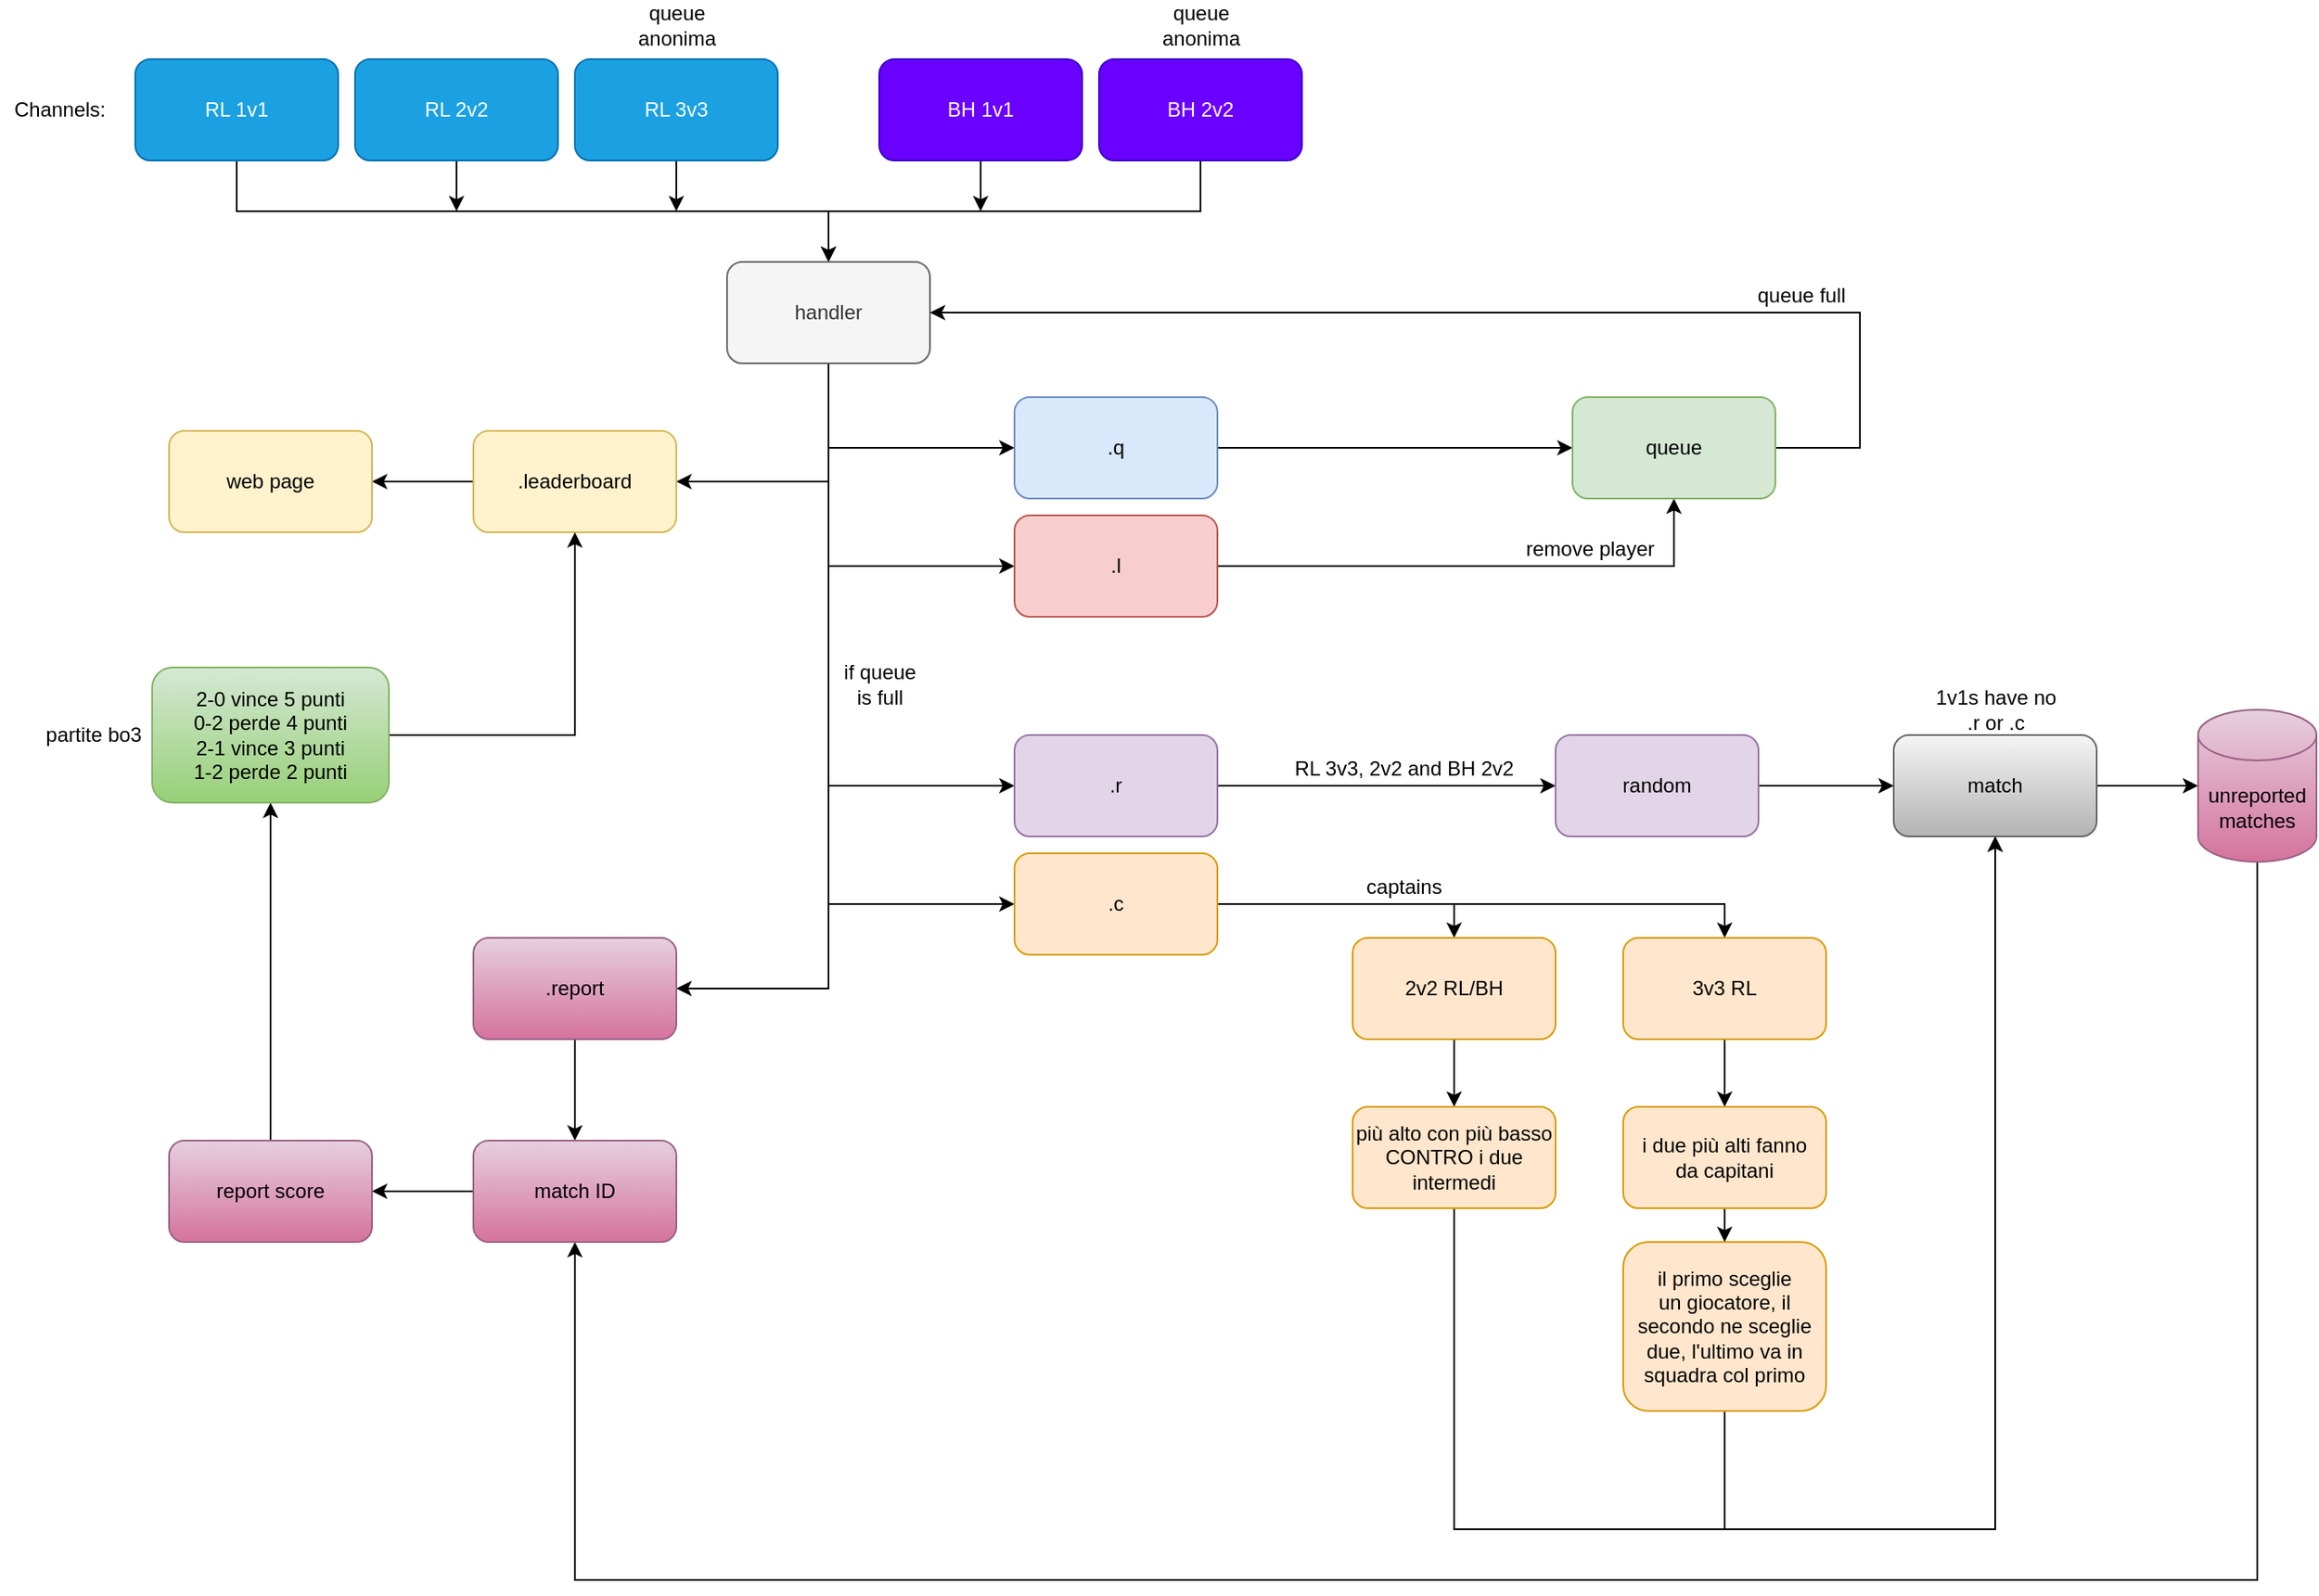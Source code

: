 <mxfile version="14.6.6" type="github">
  <diagram name="Page-1" id="74e2e168-ea6b-b213-b513-2b3c1d86103e">
    <mxGraphModel dx="1673" dy="931" grid="1" gridSize="10" guides="1" tooltips="1" connect="1" arrows="1" fold="1" page="1" pageScale="1" pageWidth="1100" pageHeight="850" background="#ffffff" math="0" shadow="0">
      <root>
        <mxCell id="0" />
        <mxCell id="1" parent="0" />
        <mxCell id="8cmocBh_tz2zIx4O_VqB-15" style="edgeStyle=orthogonalEdgeStyle;rounded=0;orthogonalLoop=1;jettySize=auto;html=1;" parent="1" source="8cmocBh_tz2zIx4O_VqB-8" edge="1">
          <mxGeometry relative="1" as="geometry">
            <mxPoint x="270" y="130" as="targetPoint" />
          </mxGeometry>
        </mxCell>
        <mxCell id="8cmocBh_tz2zIx4O_VqB-8" value="RL 2v2" style="rounded=1;whiteSpace=wrap;html=1;fillColor=#1ba1e2;strokeColor=#006EAF;fontColor=#ffffff;" parent="1" vertex="1">
          <mxGeometry x="210" y="40" width="120" height="60" as="geometry" />
        </mxCell>
        <mxCell id="8cmocBh_tz2zIx4O_VqB-14" style="edgeStyle=orthogonalEdgeStyle;rounded=0;orthogonalLoop=1;jettySize=auto;html=1;exitX=0.5;exitY=1;exitDx=0;exitDy=0;entryX=0.5;entryY=0;entryDx=0;entryDy=0;" parent="1" source="8cmocBh_tz2zIx4O_VqB-9" target="8cmocBh_tz2zIx4O_VqB-13" edge="1">
          <mxGeometry relative="1" as="geometry" />
        </mxCell>
        <mxCell id="8cmocBh_tz2zIx4O_VqB-9" value="RL 1v1" style="rounded=1;whiteSpace=wrap;html=1;fillColor=#1ba1e2;strokeColor=#006EAF;fontColor=#ffffff;" parent="1" vertex="1">
          <mxGeometry x="80" y="40" width="120" height="60" as="geometry" />
        </mxCell>
        <mxCell id="8cmocBh_tz2zIx4O_VqB-16" style="edgeStyle=orthogonalEdgeStyle;rounded=0;orthogonalLoop=1;jettySize=auto;html=1;" parent="1" source="8cmocBh_tz2zIx4O_VqB-10" edge="1">
          <mxGeometry relative="1" as="geometry">
            <mxPoint x="400" y="130" as="targetPoint" />
          </mxGeometry>
        </mxCell>
        <mxCell id="8cmocBh_tz2zIx4O_VqB-10" value="RL 3v3" style="rounded=1;whiteSpace=wrap;html=1;fillColor=#1ba1e2;strokeColor=#006EAF;fontColor=#ffffff;" parent="1" vertex="1">
          <mxGeometry x="340" y="40" width="120" height="60" as="geometry" />
        </mxCell>
        <mxCell id="8cmocBh_tz2zIx4O_VqB-17" style="edgeStyle=orthogonalEdgeStyle;rounded=0;orthogonalLoop=1;jettySize=auto;html=1;entryX=0.5;entryY=0;entryDx=0;entryDy=0;" parent="1" source="8cmocBh_tz2zIx4O_VqB-11" target="8cmocBh_tz2zIx4O_VqB-13" edge="1">
          <mxGeometry relative="1" as="geometry">
            <Array as="points">
              <mxPoint x="710" y="130" />
              <mxPoint x="490" y="130" />
            </Array>
          </mxGeometry>
        </mxCell>
        <mxCell id="8cmocBh_tz2zIx4O_VqB-11" value="BH 2v2" style="rounded=1;whiteSpace=wrap;html=1;fillColor=#6a00ff;strokeColor=#3700CC;fontColor=#ffffff;" parent="1" vertex="1">
          <mxGeometry x="650" y="40" width="120" height="60" as="geometry" />
        </mxCell>
        <mxCell id="8cmocBh_tz2zIx4O_VqB-18" style="edgeStyle=orthogonalEdgeStyle;rounded=0;orthogonalLoop=1;jettySize=auto;html=1;exitX=0.5;exitY=1;exitDx=0;exitDy=0;" parent="1" source="8cmocBh_tz2zIx4O_VqB-12" edge="1">
          <mxGeometry relative="1" as="geometry">
            <mxPoint x="579.941" y="130" as="targetPoint" />
          </mxGeometry>
        </mxCell>
        <mxCell id="8cmocBh_tz2zIx4O_VqB-12" value="BH 1v1" style="rounded=1;whiteSpace=wrap;html=1;fillColor=#6a00ff;strokeColor=#3700CC;fontColor=#ffffff;" parent="1" vertex="1">
          <mxGeometry x="520" y="40" width="120" height="60" as="geometry" />
        </mxCell>
        <mxCell id="8cmocBh_tz2zIx4O_VqB-29" style="edgeStyle=orthogonalEdgeStyle;rounded=0;orthogonalLoop=1;jettySize=auto;html=1;entryX=0;entryY=0.5;entryDx=0;entryDy=0;" parent="1" source="8cmocBh_tz2zIx4O_VqB-13" target="8cmocBh_tz2zIx4O_VqB-28" edge="1">
          <mxGeometry relative="1" as="geometry">
            <Array as="points">
              <mxPoint x="490" y="270" />
            </Array>
          </mxGeometry>
        </mxCell>
        <mxCell id="8cmocBh_tz2zIx4O_VqB-30" style="edgeStyle=orthogonalEdgeStyle;rounded=0;orthogonalLoop=1;jettySize=auto;html=1;entryX=0;entryY=0.5;entryDx=0;entryDy=0;" parent="1" source="8cmocBh_tz2zIx4O_VqB-13" target="8cmocBh_tz2zIx4O_VqB-27" edge="1">
          <mxGeometry relative="1" as="geometry">
            <Array as="points">
              <mxPoint x="490" y="340" />
            </Array>
          </mxGeometry>
        </mxCell>
        <mxCell id="8cmocBh_tz2zIx4O_VqB-34" style="edgeStyle=orthogonalEdgeStyle;rounded=0;orthogonalLoop=1;jettySize=auto;html=1;entryX=0;entryY=0.5;entryDx=0;entryDy=0;" parent="1" source="8cmocBh_tz2zIx4O_VqB-13" target="8cmocBh_tz2zIx4O_VqB-31" edge="1">
          <mxGeometry relative="1" as="geometry">
            <Array as="points">
              <mxPoint x="490" y="470" />
            </Array>
          </mxGeometry>
        </mxCell>
        <mxCell id="8cmocBh_tz2zIx4O_VqB-35" style="edgeStyle=orthogonalEdgeStyle;rounded=0;orthogonalLoop=1;jettySize=auto;html=1;entryX=0;entryY=0.5;entryDx=0;entryDy=0;" parent="1" source="8cmocBh_tz2zIx4O_VqB-13" target="8cmocBh_tz2zIx4O_VqB-32" edge="1">
          <mxGeometry relative="1" as="geometry">
            <Array as="points">
              <mxPoint x="490" y="540" />
            </Array>
          </mxGeometry>
        </mxCell>
        <mxCell id="jcIVMBSzTQ7BDgqYADxv-37" style="edgeStyle=orthogonalEdgeStyle;rounded=0;orthogonalLoop=1;jettySize=auto;html=1;entryX=1;entryY=0.5;entryDx=0;entryDy=0;" edge="1" parent="1" source="8cmocBh_tz2zIx4O_VqB-13" target="8cmocBh_tz2zIx4O_VqB-33">
          <mxGeometry relative="1" as="geometry">
            <Array as="points">
              <mxPoint x="490" y="290" />
            </Array>
          </mxGeometry>
        </mxCell>
        <mxCell id="jcIVMBSzTQ7BDgqYADxv-42" style="edgeStyle=orthogonalEdgeStyle;rounded=0;orthogonalLoop=1;jettySize=auto;html=1;entryX=1;entryY=0.5;entryDx=0;entryDy=0;" edge="1" parent="1" source="8cmocBh_tz2zIx4O_VqB-13" target="jcIVMBSzTQ7BDgqYADxv-41">
          <mxGeometry relative="1" as="geometry">
            <Array as="points">
              <mxPoint x="490" y="590" />
            </Array>
          </mxGeometry>
        </mxCell>
        <mxCell id="8cmocBh_tz2zIx4O_VqB-13" value="handler" style="rounded=1;whiteSpace=wrap;html=1;fillColor=#f5f5f5;strokeColor=#666666;fontColor=#333333;" parent="1" vertex="1">
          <mxGeometry x="430" y="160" width="120" height="60" as="geometry" />
        </mxCell>
        <mxCell id="8cmocBh_tz2zIx4O_VqB-19" value="&lt;div&gt;Channels:&lt;/div&gt;" style="text;html=1;align=center;verticalAlign=middle;resizable=0;points=[];autosize=1;strokeColor=none;" parent="1" vertex="1">
          <mxGeometry y="60" width="70" height="20" as="geometry" />
        </mxCell>
        <mxCell id="8cmocBh_tz2zIx4O_VqB-24" value="queue&lt;div&gt;anonima&lt;/div&gt;" style="text;html=1;align=center;verticalAlign=middle;resizable=0;points=[];autosize=1;strokeColor=none;" parent="1" vertex="1">
          <mxGeometry x="370" y="5" width="60" height="30" as="geometry" />
        </mxCell>
        <mxCell id="8cmocBh_tz2zIx4O_VqB-26" value="queue&lt;div&gt;anonima&lt;/div&gt;" style="text;html=1;align=center;verticalAlign=middle;resizable=0;points=[];autosize=1;strokeColor=none;" parent="1" vertex="1">
          <mxGeometry x="680" y="5" width="60" height="30" as="geometry" />
        </mxCell>
        <mxCell id="jcIVMBSzTQ7BDgqYADxv-8" style="edgeStyle=orthogonalEdgeStyle;rounded=0;orthogonalLoop=1;jettySize=auto;html=1;entryX=0.5;entryY=1;entryDx=0;entryDy=0;" edge="1" parent="1" source="8cmocBh_tz2zIx4O_VqB-27" target="jcIVMBSzTQ7BDgqYADxv-3">
          <mxGeometry relative="1" as="geometry" />
        </mxCell>
        <mxCell id="8cmocBh_tz2zIx4O_VqB-27" value=".l" style="rounded=1;whiteSpace=wrap;html=1;fillColor=#f8cecc;strokeColor=#b85450;" parent="1" vertex="1">
          <mxGeometry x="600" y="310" width="120" height="60" as="geometry" />
        </mxCell>
        <mxCell id="jcIVMBSzTQ7BDgqYADxv-4" style="edgeStyle=orthogonalEdgeStyle;rounded=0;orthogonalLoop=1;jettySize=auto;html=1;entryX=0;entryY=0.5;entryDx=0;entryDy=0;" edge="1" parent="1" source="8cmocBh_tz2zIx4O_VqB-28" target="jcIVMBSzTQ7BDgqYADxv-3">
          <mxGeometry relative="1" as="geometry" />
        </mxCell>
        <mxCell id="8cmocBh_tz2zIx4O_VqB-28" value=".q" style="rounded=1;whiteSpace=wrap;html=1;fillColor=#dae8fc;strokeColor=#6c8ebf;" parent="1" vertex="1">
          <mxGeometry x="600" y="240" width="120" height="60" as="geometry" />
        </mxCell>
        <mxCell id="jcIVMBSzTQ7BDgqYADxv-34" style="edgeStyle=orthogonalEdgeStyle;rounded=0;orthogonalLoop=1;jettySize=auto;html=1;entryX=0;entryY=0.5;entryDx=0;entryDy=0;" edge="1" parent="1" source="8cmocBh_tz2zIx4O_VqB-31" target="jcIVMBSzTQ7BDgqYADxv-33">
          <mxGeometry relative="1" as="geometry" />
        </mxCell>
        <mxCell id="8cmocBh_tz2zIx4O_VqB-31" value=".r" style="rounded=1;whiteSpace=wrap;html=1;fillColor=#e1d5e7;strokeColor=#9673a6;" parent="1" vertex="1">
          <mxGeometry x="600" y="440" width="120" height="60" as="geometry" />
        </mxCell>
        <mxCell id="jcIVMBSzTQ7BDgqYADxv-21" style="edgeStyle=orthogonalEdgeStyle;rounded=0;orthogonalLoop=1;jettySize=auto;html=1;entryX=0.5;entryY=0;entryDx=0;entryDy=0;" edge="1" parent="1" source="8cmocBh_tz2zIx4O_VqB-32" target="jcIVMBSzTQ7BDgqYADxv-19">
          <mxGeometry relative="1" as="geometry" />
        </mxCell>
        <mxCell id="jcIVMBSzTQ7BDgqYADxv-22" style="edgeStyle=orthogonalEdgeStyle;rounded=0;orthogonalLoop=1;jettySize=auto;html=1;entryX=0.5;entryY=0;entryDx=0;entryDy=0;" edge="1" parent="1" source="8cmocBh_tz2zIx4O_VqB-32" target="jcIVMBSzTQ7BDgqYADxv-20">
          <mxGeometry relative="1" as="geometry" />
        </mxCell>
        <mxCell id="8cmocBh_tz2zIx4O_VqB-32" value=".c" style="rounded=1;whiteSpace=wrap;html=1;fillColor=#ffe6cc;strokeColor=#d79b00;" parent="1" vertex="1">
          <mxGeometry x="600" y="510" width="120" height="60" as="geometry" />
        </mxCell>
        <mxCell id="jcIVMBSzTQ7BDgqYADxv-18" style="edgeStyle=orthogonalEdgeStyle;rounded=0;orthogonalLoop=1;jettySize=auto;html=1;entryX=1;entryY=0.5;entryDx=0;entryDy=0;" edge="1" parent="1" source="8cmocBh_tz2zIx4O_VqB-33" target="jcIVMBSzTQ7BDgqYADxv-17">
          <mxGeometry relative="1" as="geometry" />
        </mxCell>
        <mxCell id="8cmocBh_tz2zIx4O_VqB-33" value=".leaderboard" style="rounded=1;whiteSpace=wrap;html=1;fillColor=#fff2cc;strokeColor=#d6b656;" parent="1" vertex="1">
          <mxGeometry x="280" y="260" width="120" height="60" as="geometry" />
        </mxCell>
        <mxCell id="jcIVMBSzTQ7BDgqYADxv-52" style="edgeStyle=orthogonalEdgeStyle;rounded=0;orthogonalLoop=1;jettySize=auto;html=1;entryX=1;entryY=0.5;entryDx=0;entryDy=0;" edge="1" parent="1" source="jcIVMBSzTQ7BDgqYADxv-3" target="8cmocBh_tz2zIx4O_VqB-13">
          <mxGeometry relative="1" as="geometry">
            <Array as="points">
              <mxPoint x="1100" y="270" />
              <mxPoint x="1100" y="190" />
            </Array>
          </mxGeometry>
        </mxCell>
        <mxCell id="jcIVMBSzTQ7BDgqYADxv-3" value="queue" style="rounded=1;whiteSpace=wrap;html=1;fillColor=#d5e8d4;strokeColor=#82b366;" vertex="1" parent="1">
          <mxGeometry x="930" y="240" width="120" height="60" as="geometry" />
        </mxCell>
        <mxCell id="jcIVMBSzTQ7BDgqYADxv-39" style="edgeStyle=orthogonalEdgeStyle;rounded=0;orthogonalLoop=1;jettySize=auto;html=1;" edge="1" parent="1" source="jcIVMBSzTQ7BDgqYADxv-5" target="jcIVMBSzTQ7BDgqYADxv-40">
          <mxGeometry relative="1" as="geometry">
            <mxPoint x="1320" y="470" as="targetPoint" />
          </mxGeometry>
        </mxCell>
        <mxCell id="jcIVMBSzTQ7BDgqYADxv-5" value="match" style="rounded=1;whiteSpace=wrap;html=1;gradientColor=#b3b3b3;fillColor=#f5f5f5;strokeColor=#666666;" vertex="1" parent="1">
          <mxGeometry x="1120" y="440" width="120" height="60" as="geometry" />
        </mxCell>
        <mxCell id="jcIVMBSzTQ7BDgqYADxv-7" value="queue full" style="text;html=1;align=center;verticalAlign=middle;resizable=0;points=[];autosize=1;strokeColor=none;" vertex="1" parent="1">
          <mxGeometry x="1030" y="170" width="70" height="20" as="geometry" />
        </mxCell>
        <mxCell id="jcIVMBSzTQ7BDgqYADxv-9" value="&lt;div&gt;remove player&lt;/div&gt;" style="text;html=1;align=center;verticalAlign=middle;resizable=0;points=[];autosize=1;strokeColor=none;" vertex="1" parent="1">
          <mxGeometry x="895" y="320" width="90" height="20" as="geometry" />
        </mxCell>
        <mxCell id="jcIVMBSzTQ7BDgqYADxv-15" value="&lt;div&gt;1v1s have no&lt;/div&gt;&lt;div&gt;.r or .c&lt;/div&gt;" style="text;html=1;align=center;verticalAlign=middle;resizable=0;points=[];autosize=1;strokeColor=none;" vertex="1" parent="1">
          <mxGeometry x="1135" y="410" width="90" height="30" as="geometry" />
        </mxCell>
        <mxCell id="jcIVMBSzTQ7BDgqYADxv-16" value="RL 3v3, 2v2 and BH 2v2" style="text;html=1;align=center;verticalAlign=middle;resizable=0;points=[];autosize=1;strokeColor=none;" vertex="1" parent="1">
          <mxGeometry x="760" y="450" width="140" height="20" as="geometry" />
        </mxCell>
        <mxCell id="jcIVMBSzTQ7BDgqYADxv-17" value="&lt;div&gt;web page&lt;/div&gt;" style="rounded=1;whiteSpace=wrap;html=1;fillColor=#fff2cc;strokeColor=#d6b656;" vertex="1" parent="1">
          <mxGeometry x="100" y="260" width="120" height="60" as="geometry" />
        </mxCell>
        <mxCell id="jcIVMBSzTQ7BDgqYADxv-25" style="edgeStyle=orthogonalEdgeStyle;rounded=0;orthogonalLoop=1;jettySize=auto;html=1;entryX=0.5;entryY=0;entryDx=0;entryDy=0;" edge="1" parent="1" source="jcIVMBSzTQ7BDgqYADxv-19" target="jcIVMBSzTQ7BDgqYADxv-24">
          <mxGeometry relative="1" as="geometry" />
        </mxCell>
        <mxCell id="jcIVMBSzTQ7BDgqYADxv-19" value="2v2 RL/BH" style="rounded=1;whiteSpace=wrap;html=1;fillColor=#ffe6cc;strokeColor=#d79b00;" vertex="1" parent="1">
          <mxGeometry x="800" y="560" width="120" height="60" as="geometry" />
        </mxCell>
        <mxCell id="jcIVMBSzTQ7BDgqYADxv-27" style="edgeStyle=orthogonalEdgeStyle;rounded=0;orthogonalLoop=1;jettySize=auto;html=1;entryX=0.5;entryY=0;entryDx=0;entryDy=0;" edge="1" parent="1" source="jcIVMBSzTQ7BDgqYADxv-20" target="jcIVMBSzTQ7BDgqYADxv-26">
          <mxGeometry relative="1" as="geometry" />
        </mxCell>
        <mxCell id="jcIVMBSzTQ7BDgqYADxv-20" value="3v3 RL" style="rounded=1;whiteSpace=wrap;html=1;fillColor=#ffe6cc;strokeColor=#d79b00;" vertex="1" parent="1">
          <mxGeometry x="960" y="560" width="120" height="60" as="geometry" />
        </mxCell>
        <mxCell id="jcIVMBSzTQ7BDgqYADxv-23" value="&lt;div&gt;captains&lt;/div&gt;" style="text;html=1;align=center;verticalAlign=middle;resizable=0;points=[];autosize=1;strokeColor=none;" vertex="1" parent="1">
          <mxGeometry x="800" y="520" width="60" height="20" as="geometry" />
        </mxCell>
        <mxCell id="jcIVMBSzTQ7BDgqYADxv-30" style="edgeStyle=orthogonalEdgeStyle;rounded=0;orthogonalLoop=1;jettySize=auto;html=1;entryX=0.5;entryY=1;entryDx=0;entryDy=0;" edge="1" parent="1" source="jcIVMBSzTQ7BDgqYADxv-24" target="jcIVMBSzTQ7BDgqYADxv-5">
          <mxGeometry relative="1" as="geometry">
            <Array as="points">
              <mxPoint x="860" y="910" />
              <mxPoint x="1180" y="910" />
            </Array>
          </mxGeometry>
        </mxCell>
        <mxCell id="jcIVMBSzTQ7BDgqYADxv-24" value="più alto con più basso CONTRO i due intermedi" style="rounded=1;whiteSpace=wrap;html=1;fillColor=#ffe6cc;strokeColor=#d79b00;" vertex="1" parent="1">
          <mxGeometry x="800" y="660" width="120" height="60" as="geometry" />
        </mxCell>
        <mxCell id="jcIVMBSzTQ7BDgqYADxv-29" style="edgeStyle=orthogonalEdgeStyle;rounded=0;orthogonalLoop=1;jettySize=auto;html=1;" edge="1" parent="1" source="jcIVMBSzTQ7BDgqYADxv-26" target="jcIVMBSzTQ7BDgqYADxv-28">
          <mxGeometry relative="1" as="geometry" />
        </mxCell>
        <mxCell id="jcIVMBSzTQ7BDgqYADxv-26" value="&lt;div&gt;i due più alti fanno&lt;/div&gt;&lt;div&gt; da capitani&lt;/div&gt;" style="rounded=1;whiteSpace=wrap;html=1;fillColor=#ffe6cc;strokeColor=#d79b00;" vertex="1" parent="1">
          <mxGeometry x="960" y="660" width="120" height="60" as="geometry" />
        </mxCell>
        <mxCell id="jcIVMBSzTQ7BDgqYADxv-31" style="edgeStyle=orthogonalEdgeStyle;rounded=0;orthogonalLoop=1;jettySize=auto;html=1;entryX=0.5;entryY=1;entryDx=0;entryDy=0;" edge="1" parent="1" source="jcIVMBSzTQ7BDgqYADxv-28" target="jcIVMBSzTQ7BDgqYADxv-5">
          <mxGeometry relative="1" as="geometry">
            <Array as="points">
              <mxPoint x="1020" y="910" />
              <mxPoint x="1180" y="910" />
            </Array>
          </mxGeometry>
        </mxCell>
        <mxCell id="jcIVMBSzTQ7BDgqYADxv-28" value="&lt;div&gt;il primo sceglie&lt;/div&gt;&lt;div&gt;un giocatore, il secondo ne sceglie due, l&#39;ultimo va in squadra col primo&lt;/div&gt;" style="rounded=1;whiteSpace=wrap;html=1;fillColor=#ffe6cc;strokeColor=#d79b00;" vertex="1" parent="1">
          <mxGeometry x="960" y="740" width="120" height="100" as="geometry" />
        </mxCell>
        <mxCell id="jcIVMBSzTQ7BDgqYADxv-35" style="edgeStyle=orthogonalEdgeStyle;rounded=0;orthogonalLoop=1;jettySize=auto;html=1;entryX=0;entryY=0.5;entryDx=0;entryDy=0;" edge="1" parent="1" source="jcIVMBSzTQ7BDgqYADxv-33" target="jcIVMBSzTQ7BDgqYADxv-5">
          <mxGeometry relative="1" as="geometry" />
        </mxCell>
        <mxCell id="jcIVMBSzTQ7BDgqYADxv-33" value="&lt;div&gt;random&lt;/div&gt;" style="rounded=1;whiteSpace=wrap;html=1;fillColor=#e1d5e7;strokeColor=#9673a6;" vertex="1" parent="1">
          <mxGeometry x="920" y="440" width="120" height="60" as="geometry" />
        </mxCell>
        <mxCell id="jcIVMBSzTQ7BDgqYADxv-36" value="&lt;div&gt;if queue&lt;/div&gt;&lt;div&gt;is full&lt;/div&gt;" style="text;html=1;align=center;verticalAlign=middle;resizable=0;points=[];autosize=1;strokeColor=none;" vertex="1" parent="1">
          <mxGeometry x="490" y="395" width="60" height="30" as="geometry" />
        </mxCell>
        <mxCell id="jcIVMBSzTQ7BDgqYADxv-45" style="edgeStyle=orthogonalEdgeStyle;rounded=0;orthogonalLoop=1;jettySize=auto;html=1;entryX=0.5;entryY=1;entryDx=0;entryDy=0;" edge="1" parent="1" source="jcIVMBSzTQ7BDgqYADxv-40" target="jcIVMBSzTQ7BDgqYADxv-44">
          <mxGeometry relative="1" as="geometry">
            <mxPoint x="340" y="750" as="targetPoint" />
            <Array as="points">
              <mxPoint x="1335" y="940" />
              <mxPoint x="340" y="940" />
            </Array>
          </mxGeometry>
        </mxCell>
        <mxCell id="jcIVMBSzTQ7BDgqYADxv-40" value="unreported matches" style="shape=cylinder3;whiteSpace=wrap;html=1;boundedLbl=1;backgroundOutline=1;size=15;fillColor=#e6d0de;strokeColor=#996185;gradientColor=#d5739d;" vertex="1" parent="1">
          <mxGeometry x="1300" y="425" width="70" height="90" as="geometry" />
        </mxCell>
        <mxCell id="jcIVMBSzTQ7BDgqYADxv-43" style="edgeStyle=orthogonalEdgeStyle;rounded=0;orthogonalLoop=1;jettySize=auto;html=1;" edge="1" parent="1" source="jcIVMBSzTQ7BDgqYADxv-41" target="jcIVMBSzTQ7BDgqYADxv-44">
          <mxGeometry relative="1" as="geometry">
            <mxPoint x="340" y="720" as="targetPoint" />
          </mxGeometry>
        </mxCell>
        <mxCell id="jcIVMBSzTQ7BDgqYADxv-41" value=".report" style="rounded=1;whiteSpace=wrap;html=1;fillColor=#e6d0de;strokeColor=#996185;gradientColor=#d5739d;" vertex="1" parent="1">
          <mxGeometry x="280" y="560" width="120" height="60" as="geometry" />
        </mxCell>
        <mxCell id="jcIVMBSzTQ7BDgqYADxv-47" style="edgeStyle=orthogonalEdgeStyle;rounded=0;orthogonalLoop=1;jettySize=auto;html=1;entryX=1;entryY=0.5;entryDx=0;entryDy=0;" edge="1" parent="1" source="jcIVMBSzTQ7BDgqYADxv-44" target="jcIVMBSzTQ7BDgqYADxv-46">
          <mxGeometry relative="1" as="geometry" />
        </mxCell>
        <mxCell id="jcIVMBSzTQ7BDgqYADxv-44" value="match ID" style="rounded=1;whiteSpace=wrap;html=1;gradientColor=#d5739d;fillColor=#e6d0de;strokeColor=#996185;" vertex="1" parent="1">
          <mxGeometry x="280" y="680" width="120" height="60" as="geometry" />
        </mxCell>
        <mxCell id="jcIVMBSzTQ7BDgqYADxv-50" style="edgeStyle=orthogonalEdgeStyle;rounded=0;orthogonalLoop=1;jettySize=auto;html=1;entryX=0.5;entryY=1;entryDx=0;entryDy=0;" edge="1" parent="1" source="jcIVMBSzTQ7BDgqYADxv-46" target="jcIVMBSzTQ7BDgqYADxv-48">
          <mxGeometry relative="1" as="geometry" />
        </mxCell>
        <mxCell id="jcIVMBSzTQ7BDgqYADxv-46" value="report score" style="rounded=1;whiteSpace=wrap;html=1;gradientColor=#d5739d;fillColor=#e6d0de;strokeColor=#996185;" vertex="1" parent="1">
          <mxGeometry x="100" y="680" width="120" height="60" as="geometry" />
        </mxCell>
        <mxCell id="jcIVMBSzTQ7BDgqYADxv-51" style="edgeStyle=orthogonalEdgeStyle;rounded=0;orthogonalLoop=1;jettySize=auto;html=1;entryX=0.5;entryY=1;entryDx=0;entryDy=0;" edge="1" parent="1" source="jcIVMBSzTQ7BDgqYADxv-48" target="8cmocBh_tz2zIx4O_VqB-33">
          <mxGeometry relative="1" as="geometry" />
        </mxCell>
        <mxCell id="jcIVMBSzTQ7BDgqYADxv-48" value="2-0 vince 5 punti&lt;br&gt;&lt;div&gt;0-2 perde 4 punti&lt;/div&gt;&lt;div&gt;2-1 vince 3 punti&lt;/div&gt;&lt;div&gt;1-2 perde 2 punti&lt;br&gt;&lt;/div&gt;" style="rounded=1;whiteSpace=wrap;html=1;gradientColor=#97d077;fillColor=#d5e8d4;strokeColor=#82b366;" vertex="1" parent="1">
          <mxGeometry x="90" y="400" width="140" height="80" as="geometry" />
        </mxCell>
        <mxCell id="jcIVMBSzTQ7BDgqYADxv-49" value="partite bo3" style="text;html=1;align=center;verticalAlign=middle;resizable=0;points=[];autosize=1;strokeColor=none;" vertex="1" parent="1">
          <mxGeometry x="20" y="430" width="70" height="20" as="geometry" />
        </mxCell>
      </root>
    </mxGraphModel>
  </diagram>
</mxfile>
